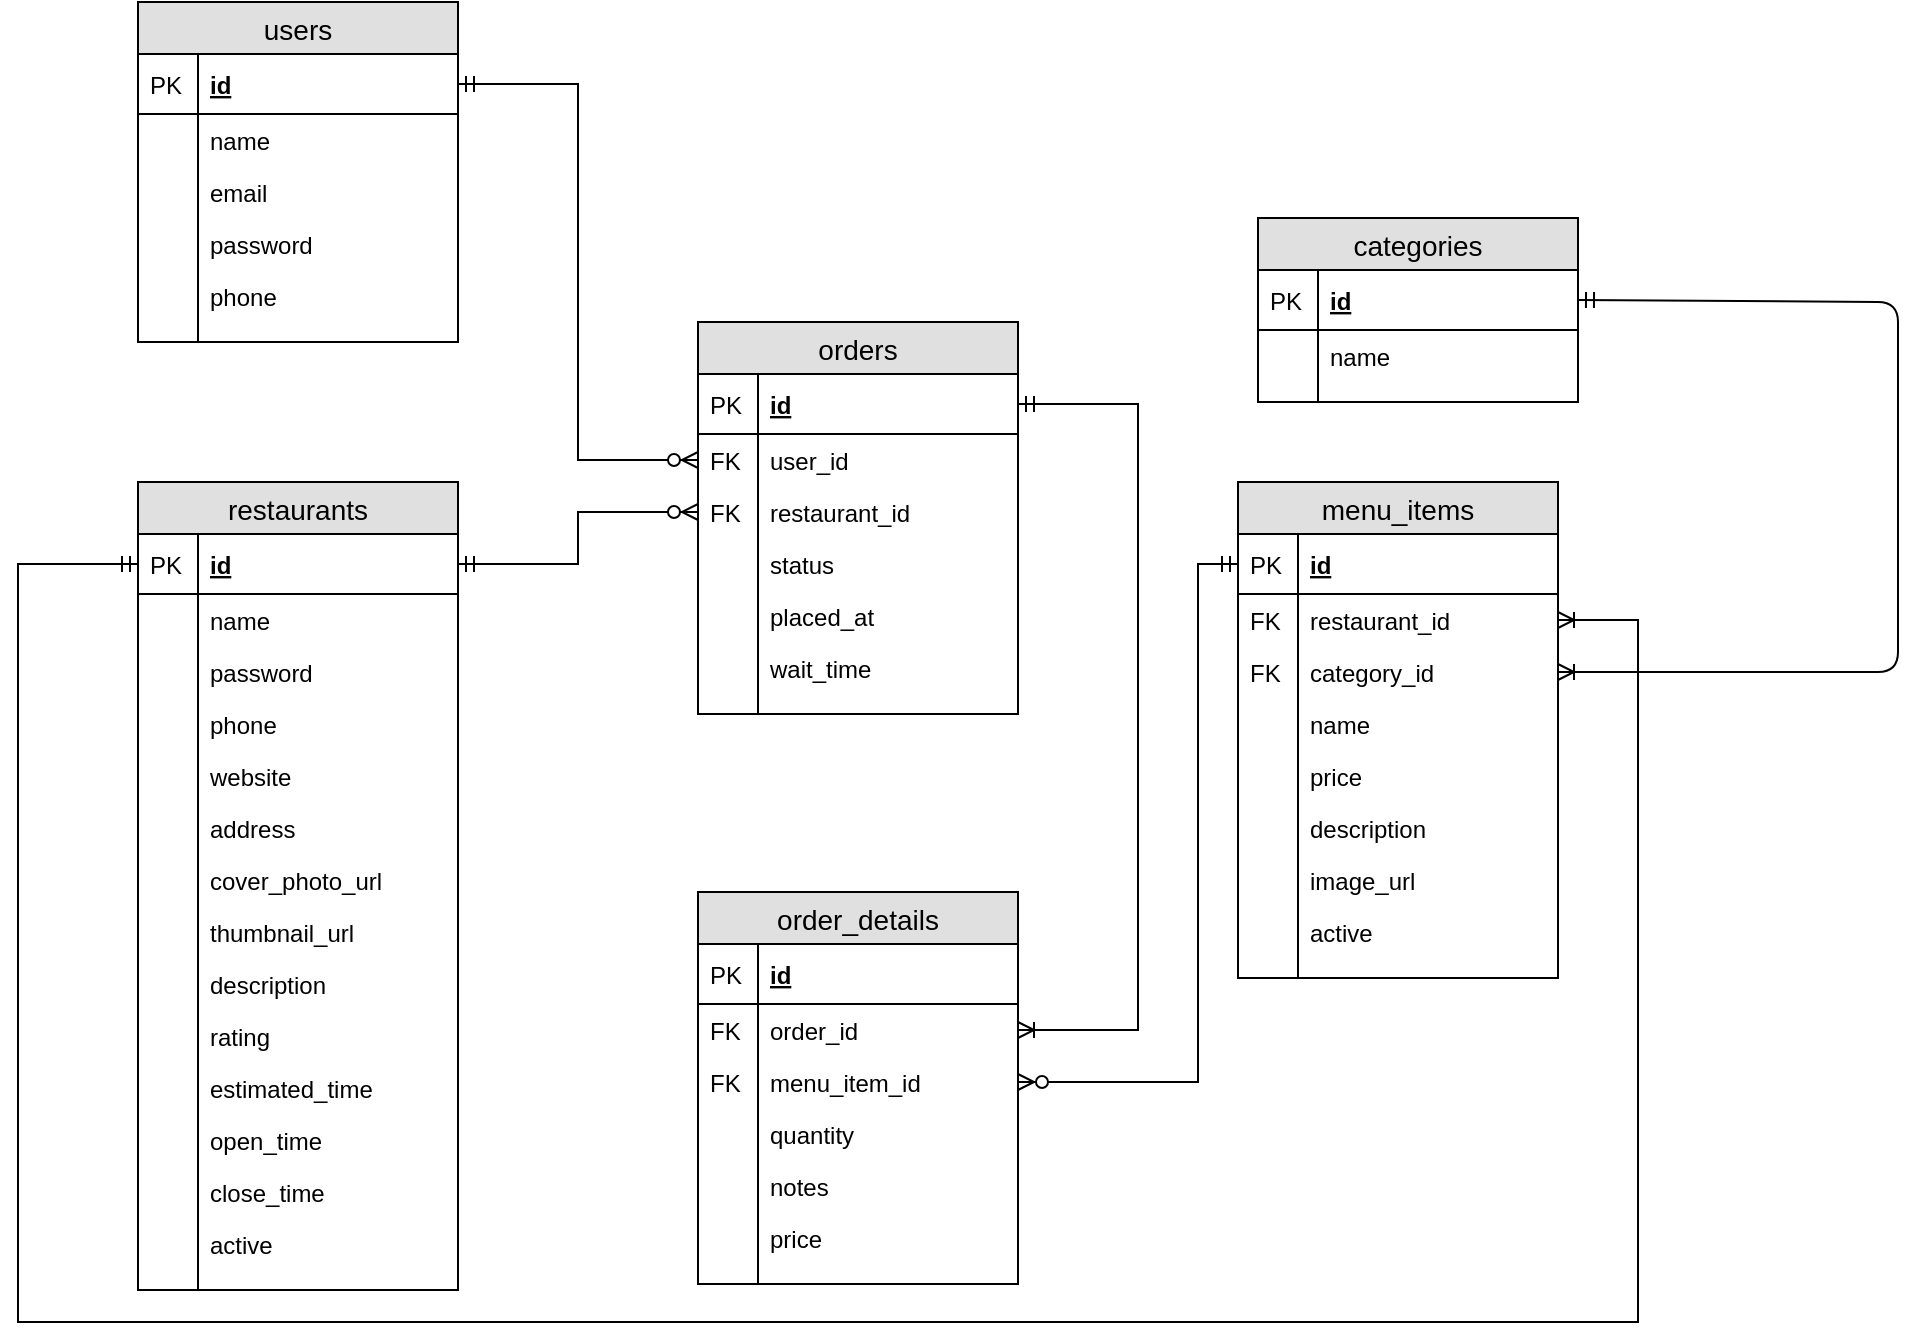 <mxfile pages="1" version="11.2.2" type="github"><diagram name="Page-1" id="2ca16b54-16f6-2749-3443-fa8db7711227"><mxGraphModel dx="1501" dy="734" grid="1" gridSize="10" guides="1" tooltips="1" connect="1" arrows="1" fold="1" page="1" pageScale="1" pageWidth="1100" pageHeight="850" background="#ffffff" math="0" shadow="0"><root><mxCell id="0"/><mxCell id="1" parent="0"/><mxCell id="8HrTH-CgmxdpG1idNWJw-26" value="users" style="swimlane;fontStyle=0;childLayout=stackLayout;horizontal=1;startSize=26;fillColor=#e0e0e0;horizontalStack=0;resizeParent=1;resizeParentMax=0;resizeLast=0;collapsible=1;marginBottom=0;swimlaneFillColor=#ffffff;align=center;fontSize=14;" parent="1" vertex="1"><mxGeometry x="120" y="120" width="160" height="170" as="geometry"/></mxCell><mxCell id="8HrTH-CgmxdpG1idNWJw-27" value="id" style="shape=partialRectangle;top=0;left=0;right=0;bottom=1;align=left;verticalAlign=middle;fillColor=none;spacingLeft=34;spacingRight=4;overflow=hidden;rotatable=0;points=[[0,0.5],[1,0.5]];portConstraint=eastwest;dropTarget=0;fontStyle=5;fontSize=12;" parent="8HrTH-CgmxdpG1idNWJw-26" vertex="1"><mxGeometry y="26" width="160" height="30" as="geometry"/></mxCell><mxCell id="8HrTH-CgmxdpG1idNWJw-28" value="PK" style="shape=partialRectangle;top=0;left=0;bottom=0;fillColor=none;align=left;verticalAlign=middle;spacingLeft=4;spacingRight=4;overflow=hidden;rotatable=0;points=[];portConstraint=eastwest;part=1;fontSize=12;" parent="8HrTH-CgmxdpG1idNWJw-27" vertex="1" connectable="0"><mxGeometry width="30" height="30" as="geometry"/></mxCell><mxCell id="8HrTH-CgmxdpG1idNWJw-29" value="name" style="shape=partialRectangle;top=0;left=0;right=0;bottom=0;align=left;verticalAlign=top;fillColor=none;spacingLeft=34;spacingRight=4;overflow=hidden;rotatable=0;points=[[0,0.5],[1,0.5]];portConstraint=eastwest;dropTarget=0;fontSize=12;" parent="8HrTH-CgmxdpG1idNWJw-26" vertex="1"><mxGeometry y="56" width="160" height="26" as="geometry"/></mxCell><mxCell id="8HrTH-CgmxdpG1idNWJw-30" value="" style="shape=partialRectangle;top=0;left=0;bottom=0;fillColor=none;align=left;verticalAlign=top;spacingLeft=4;spacingRight=4;overflow=hidden;rotatable=0;points=[];portConstraint=eastwest;part=1;fontSize=12;" parent="8HrTH-CgmxdpG1idNWJw-29" vertex="1" connectable="0"><mxGeometry width="30" height="26" as="geometry"/></mxCell><mxCell id="8HrTH-CgmxdpG1idNWJw-31" value="email" style="shape=partialRectangle;top=0;left=0;right=0;bottom=0;align=left;verticalAlign=top;fillColor=none;spacingLeft=34;spacingRight=4;overflow=hidden;rotatable=0;points=[[0,0.5],[1,0.5]];portConstraint=eastwest;dropTarget=0;fontSize=12;" parent="8HrTH-CgmxdpG1idNWJw-26" vertex="1"><mxGeometry y="82" width="160" height="26" as="geometry"/></mxCell><mxCell id="8HrTH-CgmxdpG1idNWJw-32" value="" style="shape=partialRectangle;top=0;left=0;bottom=0;fillColor=none;align=left;verticalAlign=top;spacingLeft=4;spacingRight=4;overflow=hidden;rotatable=0;points=[];portConstraint=eastwest;part=1;fontSize=12;" parent="8HrTH-CgmxdpG1idNWJw-31" vertex="1" connectable="0"><mxGeometry width="30" height="26" as="geometry"/></mxCell><mxCell id="8HrTH-CgmxdpG1idNWJw-33" value="password" style="shape=partialRectangle;top=0;left=0;right=0;bottom=0;align=left;verticalAlign=top;fillColor=none;spacingLeft=34;spacingRight=4;overflow=hidden;rotatable=0;points=[[0,0.5],[1,0.5]];portConstraint=eastwest;dropTarget=0;fontSize=12;" parent="8HrTH-CgmxdpG1idNWJw-26" vertex="1"><mxGeometry y="108" width="160" height="26" as="geometry"/></mxCell><mxCell id="8HrTH-CgmxdpG1idNWJw-34" value="" style="shape=partialRectangle;top=0;left=0;bottom=0;fillColor=none;align=left;verticalAlign=top;spacingLeft=4;spacingRight=4;overflow=hidden;rotatable=0;points=[];portConstraint=eastwest;part=1;fontSize=12;" parent="8HrTH-CgmxdpG1idNWJw-33" vertex="1" connectable="0"><mxGeometry width="30" height="26" as="geometry"/></mxCell><mxCell id="8HrTH-CgmxdpG1idNWJw-37" value="phone" style="shape=partialRectangle;top=0;left=0;right=0;bottom=0;align=left;verticalAlign=top;fillColor=none;spacingLeft=34;spacingRight=4;overflow=hidden;rotatable=0;points=[[0,0.5],[1,0.5]];portConstraint=eastwest;dropTarget=0;fontSize=12;" parent="8HrTH-CgmxdpG1idNWJw-26" vertex="1"><mxGeometry y="134" width="160" height="26" as="geometry"/></mxCell><mxCell id="8HrTH-CgmxdpG1idNWJw-38" value="" style="shape=partialRectangle;top=0;left=0;bottom=0;fillColor=none;align=left;verticalAlign=top;spacingLeft=4;spacingRight=4;overflow=hidden;rotatable=0;points=[];portConstraint=eastwest;part=1;fontSize=12;" parent="8HrTH-CgmxdpG1idNWJw-37" vertex="1" connectable="0"><mxGeometry width="30" height="26" as="geometry"/></mxCell><mxCell id="8HrTH-CgmxdpG1idNWJw-35" value="" style="shape=partialRectangle;top=0;left=0;right=0;bottom=0;align=left;verticalAlign=top;fillColor=none;spacingLeft=34;spacingRight=4;overflow=hidden;rotatable=0;points=[[0,0.5],[1,0.5]];portConstraint=eastwest;dropTarget=0;fontSize=12;" parent="8HrTH-CgmxdpG1idNWJw-26" vertex="1"><mxGeometry y="160" width="160" height="10" as="geometry"/></mxCell><mxCell id="8HrTH-CgmxdpG1idNWJw-36" value="" style="shape=partialRectangle;top=0;left=0;bottom=0;fillColor=none;align=left;verticalAlign=top;spacingLeft=4;spacingRight=4;overflow=hidden;rotatable=0;points=[];portConstraint=eastwest;part=1;fontSize=12;" parent="8HrTH-CgmxdpG1idNWJw-35" vertex="1" connectable="0"><mxGeometry width="30" height="10" as="geometry"/></mxCell><mxCell id="8HrTH-CgmxdpG1idNWJw-39" value="restaurants" style="swimlane;fontStyle=0;childLayout=stackLayout;horizontal=1;startSize=26;fillColor=#e0e0e0;horizontalStack=0;resizeParent=1;resizeParentMax=0;resizeLast=0;collapsible=1;marginBottom=0;swimlaneFillColor=#ffffff;align=center;fontSize=14;" parent="1" vertex="1"><mxGeometry x="120" y="360" width="160" height="404" as="geometry"/></mxCell><mxCell id="8HrTH-CgmxdpG1idNWJw-40" value="id" style="shape=partialRectangle;top=0;left=0;right=0;bottom=1;align=left;verticalAlign=middle;fillColor=none;spacingLeft=34;spacingRight=4;overflow=hidden;rotatable=0;points=[[0,0.5],[1,0.5]];portConstraint=eastwest;dropTarget=0;fontStyle=5;fontSize=12;" parent="8HrTH-CgmxdpG1idNWJw-39" vertex="1"><mxGeometry y="26" width="160" height="30" as="geometry"/></mxCell><mxCell id="8HrTH-CgmxdpG1idNWJw-41" value="PK" style="shape=partialRectangle;top=0;left=0;bottom=0;fillColor=none;align=left;verticalAlign=middle;spacingLeft=4;spacingRight=4;overflow=hidden;rotatable=0;points=[];portConstraint=eastwest;part=1;fontSize=12;" parent="8HrTH-CgmxdpG1idNWJw-40" vertex="1" connectable="0"><mxGeometry width="30" height="30" as="geometry"/></mxCell><mxCell id="8HrTH-CgmxdpG1idNWJw-42" value="name" style="shape=partialRectangle;top=0;left=0;right=0;bottom=0;align=left;verticalAlign=top;fillColor=none;spacingLeft=34;spacingRight=4;overflow=hidden;rotatable=0;points=[[0,0.5],[1,0.5]];portConstraint=eastwest;dropTarget=0;fontSize=12;" parent="8HrTH-CgmxdpG1idNWJw-39" vertex="1"><mxGeometry y="56" width="160" height="26" as="geometry"/></mxCell><mxCell id="8HrTH-CgmxdpG1idNWJw-43" value="" style="shape=partialRectangle;top=0;left=0;bottom=0;fillColor=none;align=left;verticalAlign=top;spacingLeft=4;spacingRight=4;overflow=hidden;rotatable=0;points=[];portConstraint=eastwest;part=1;fontSize=12;" parent="8HrTH-CgmxdpG1idNWJw-42" vertex="1" connectable="0"><mxGeometry width="30" height="26" as="geometry"/></mxCell><mxCell id="V6HGKBPc1Utgo940_Jgr-9" value="password" style="shape=partialRectangle;top=0;left=0;right=0;bottom=0;align=left;verticalAlign=top;fillColor=none;spacingLeft=34;spacingRight=4;overflow=hidden;rotatable=0;points=[[0,0.5],[1,0.5]];portConstraint=eastwest;dropTarget=0;fontSize=12;" parent="8HrTH-CgmxdpG1idNWJw-39" vertex="1"><mxGeometry y="82" width="160" height="26" as="geometry"/></mxCell><mxCell id="V6HGKBPc1Utgo940_Jgr-10" value="" style="shape=partialRectangle;top=0;left=0;bottom=0;fillColor=none;align=left;verticalAlign=top;spacingLeft=4;spacingRight=4;overflow=hidden;rotatable=0;points=[];portConstraint=eastwest;part=1;fontSize=12;" parent="V6HGKBPc1Utgo940_Jgr-9" vertex="1" connectable="0"><mxGeometry width="30" height="26" as="geometry"/></mxCell><mxCell id="8HrTH-CgmxdpG1idNWJw-58" value="phone" style="shape=partialRectangle;top=0;left=0;right=0;bottom=0;align=left;verticalAlign=top;fillColor=none;spacingLeft=34;spacingRight=4;overflow=hidden;rotatable=0;points=[[0,0.5],[1,0.5]];portConstraint=eastwest;dropTarget=0;fontSize=12;" parent="8HrTH-CgmxdpG1idNWJw-39" vertex="1"><mxGeometry y="108" width="160" height="26" as="geometry"/></mxCell><mxCell id="8HrTH-CgmxdpG1idNWJw-59" value="" style="shape=partialRectangle;top=0;left=0;bottom=0;fillColor=none;align=left;verticalAlign=top;spacingLeft=4;spacingRight=4;overflow=hidden;rotatable=0;points=[];portConstraint=eastwest;part=1;fontSize=12;" parent="8HrTH-CgmxdpG1idNWJw-58" vertex="1" connectable="0"><mxGeometry width="30" height="26" as="geometry"/></mxCell><mxCell id="8HrTH-CgmxdpG1idNWJw-60" value="website" style="shape=partialRectangle;top=0;left=0;right=0;bottom=0;align=left;verticalAlign=top;fillColor=none;spacingLeft=34;spacingRight=4;overflow=hidden;rotatable=0;points=[[0,0.5],[1,0.5]];portConstraint=eastwest;dropTarget=0;fontSize=12;" parent="8HrTH-CgmxdpG1idNWJw-39" vertex="1"><mxGeometry y="134" width="160" height="26" as="geometry"/></mxCell><mxCell id="8HrTH-CgmxdpG1idNWJw-61" value="" style="shape=partialRectangle;top=0;left=0;bottom=0;fillColor=none;align=left;verticalAlign=top;spacingLeft=4;spacingRight=4;overflow=hidden;rotatable=0;points=[];portConstraint=eastwest;part=1;fontSize=12;" parent="8HrTH-CgmxdpG1idNWJw-60" vertex="1" connectable="0"><mxGeometry width="30" height="26" as="geometry"/></mxCell><mxCell id="8HrTH-CgmxdpG1idNWJw-44" value="address" style="shape=partialRectangle;top=0;left=0;right=0;bottom=0;align=left;verticalAlign=top;fillColor=none;spacingLeft=34;spacingRight=4;overflow=hidden;rotatable=0;points=[[0,0.5],[1,0.5]];portConstraint=eastwest;dropTarget=0;fontSize=12;" parent="8HrTH-CgmxdpG1idNWJw-39" vertex="1"><mxGeometry y="160" width="160" height="26" as="geometry"/></mxCell><mxCell id="8HrTH-CgmxdpG1idNWJw-45" value="" style="shape=partialRectangle;top=0;left=0;bottom=0;fillColor=none;align=left;verticalAlign=top;spacingLeft=4;spacingRight=4;overflow=hidden;rotatable=0;points=[];portConstraint=eastwest;part=1;fontSize=12;" parent="8HrTH-CgmxdpG1idNWJw-44" vertex="1" connectable="0"><mxGeometry width="30" height="26" as="geometry"/></mxCell><mxCell id="8HrTH-CgmxdpG1idNWJw-73" value="cover_photo_url" style="shape=partialRectangle;top=0;left=0;right=0;bottom=0;align=left;verticalAlign=top;fillColor=none;spacingLeft=34;spacingRight=4;overflow=hidden;rotatable=0;points=[[0,0.5],[1,0.5]];portConstraint=eastwest;dropTarget=0;fontSize=12;" parent="8HrTH-CgmxdpG1idNWJw-39" vertex="1"><mxGeometry y="186" width="160" height="26" as="geometry"/></mxCell><mxCell id="8HrTH-CgmxdpG1idNWJw-74" value="" style="shape=partialRectangle;top=0;left=0;bottom=0;fillColor=none;align=left;verticalAlign=top;spacingLeft=4;spacingRight=4;overflow=hidden;rotatable=0;points=[];portConstraint=eastwest;part=1;fontSize=12;" parent="8HrTH-CgmxdpG1idNWJw-73" vertex="1" connectable="0"><mxGeometry width="30" height="26" as="geometry"/></mxCell><mxCell id="8HrTH-CgmxdpG1idNWJw-75" value="thumbnail_url" style="shape=partialRectangle;top=0;left=0;right=0;bottom=0;align=left;verticalAlign=top;fillColor=none;spacingLeft=34;spacingRight=4;overflow=hidden;rotatable=0;points=[[0,0.5],[1,0.5]];portConstraint=eastwest;dropTarget=0;fontSize=12;" parent="8HrTH-CgmxdpG1idNWJw-39" vertex="1"><mxGeometry y="212" width="160" height="26" as="geometry"/></mxCell><mxCell id="8HrTH-CgmxdpG1idNWJw-76" value="" style="shape=partialRectangle;top=0;left=0;bottom=0;fillColor=none;align=left;verticalAlign=top;spacingLeft=4;spacingRight=4;overflow=hidden;rotatable=0;points=[];portConstraint=eastwest;part=1;fontSize=12;" parent="8HrTH-CgmxdpG1idNWJw-75" vertex="1" connectable="0"><mxGeometry width="30" height="26" as="geometry"/></mxCell><mxCell id="8HrTH-CgmxdpG1idNWJw-50" value="description" style="shape=partialRectangle;top=0;left=0;right=0;bottom=0;align=left;verticalAlign=top;fillColor=none;spacingLeft=34;spacingRight=4;overflow=hidden;rotatable=0;points=[[0,0.5],[1,0.5]];portConstraint=eastwest;dropTarget=0;fontSize=12;" parent="8HrTH-CgmxdpG1idNWJw-39" vertex="1"><mxGeometry y="238" width="160" height="26" as="geometry"/></mxCell><mxCell id="8HrTH-CgmxdpG1idNWJw-51" value="" style="shape=partialRectangle;top=0;left=0;bottom=0;fillColor=none;align=left;verticalAlign=top;spacingLeft=4;spacingRight=4;overflow=hidden;rotatable=0;points=[];portConstraint=eastwest;part=1;fontSize=12;" parent="8HrTH-CgmxdpG1idNWJw-50" vertex="1" connectable="0"><mxGeometry width="30" height="26" as="geometry"/></mxCell><mxCell id="8HrTH-CgmxdpG1idNWJw-52" value="rating" style="shape=partialRectangle;top=0;left=0;right=0;bottom=0;align=left;verticalAlign=top;fillColor=none;spacingLeft=34;spacingRight=4;overflow=hidden;rotatable=0;points=[[0,0.5],[1,0.5]];portConstraint=eastwest;dropTarget=0;fontSize=12;" parent="8HrTH-CgmxdpG1idNWJw-39" vertex="1"><mxGeometry y="264" width="160" height="26" as="geometry"/></mxCell><mxCell id="8HrTH-CgmxdpG1idNWJw-53" value="" style="shape=partialRectangle;top=0;left=0;bottom=0;fillColor=none;align=left;verticalAlign=top;spacingLeft=4;spacingRight=4;overflow=hidden;rotatable=0;points=[];portConstraint=eastwest;part=1;fontSize=12;" parent="8HrTH-CgmxdpG1idNWJw-52" vertex="1" connectable="0"><mxGeometry width="30" height="26" as="geometry"/></mxCell><mxCell id="8HrTH-CgmxdpG1idNWJw-46" value="estimated_time" style="shape=partialRectangle;top=0;left=0;right=0;bottom=0;align=left;verticalAlign=top;fillColor=none;spacingLeft=34;spacingRight=4;overflow=hidden;rotatable=0;points=[[0,0.5],[1,0.5]];portConstraint=eastwest;dropTarget=0;fontSize=12;" parent="8HrTH-CgmxdpG1idNWJw-39" vertex="1"><mxGeometry y="290" width="160" height="26" as="geometry"/></mxCell><mxCell id="8HrTH-CgmxdpG1idNWJw-47" value="" style="shape=partialRectangle;top=0;left=0;bottom=0;fillColor=none;align=left;verticalAlign=top;spacingLeft=4;spacingRight=4;overflow=hidden;rotatable=0;points=[];portConstraint=eastwest;part=1;fontSize=12;" parent="8HrTH-CgmxdpG1idNWJw-46" vertex="1" connectable="0"><mxGeometry width="30" height="26" as="geometry"/></mxCell><mxCell id="8HrTH-CgmxdpG1idNWJw-54" value="open_time" style="shape=partialRectangle;top=0;left=0;right=0;bottom=0;align=left;verticalAlign=top;fillColor=none;spacingLeft=34;spacingRight=4;overflow=hidden;rotatable=0;points=[[0,0.5],[1,0.5]];portConstraint=eastwest;dropTarget=0;fontSize=12;" parent="8HrTH-CgmxdpG1idNWJw-39" vertex="1"><mxGeometry y="316" width="160" height="26" as="geometry"/></mxCell><mxCell id="8HrTH-CgmxdpG1idNWJw-55" value="" style="shape=partialRectangle;top=0;left=0;bottom=0;fillColor=none;align=left;verticalAlign=top;spacingLeft=4;spacingRight=4;overflow=hidden;rotatable=0;points=[];portConstraint=eastwest;part=1;fontSize=12;" parent="8HrTH-CgmxdpG1idNWJw-54" vertex="1" connectable="0"><mxGeometry width="30" height="26" as="geometry"/></mxCell><mxCell id="8HrTH-CgmxdpG1idNWJw-56" value="close_time" style="shape=partialRectangle;top=0;left=0;right=0;bottom=0;align=left;verticalAlign=top;fillColor=none;spacingLeft=34;spacingRight=4;overflow=hidden;rotatable=0;points=[[0,0.5],[1,0.5]];portConstraint=eastwest;dropTarget=0;fontSize=12;" parent="8HrTH-CgmxdpG1idNWJw-39" vertex="1"><mxGeometry y="342" width="160" height="26" as="geometry"/></mxCell><mxCell id="8HrTH-CgmxdpG1idNWJw-57" value="" style="shape=partialRectangle;top=0;left=0;bottom=0;fillColor=none;align=left;verticalAlign=top;spacingLeft=4;spacingRight=4;overflow=hidden;rotatable=0;points=[];portConstraint=eastwest;part=1;fontSize=12;" parent="8HrTH-CgmxdpG1idNWJw-56" vertex="1" connectable="0"><mxGeometry width="30" height="26" as="geometry"/></mxCell><mxCell id="V6HGKBPc1Utgo940_Jgr-7" value="active" style="shape=partialRectangle;top=0;left=0;right=0;bottom=0;align=left;verticalAlign=top;fillColor=none;spacingLeft=34;spacingRight=4;overflow=hidden;rotatable=0;points=[[0,0.5],[1,0.5]];portConstraint=eastwest;dropTarget=0;fontSize=12;" parent="8HrTH-CgmxdpG1idNWJw-39" vertex="1"><mxGeometry y="368" width="160" height="26" as="geometry"/></mxCell><mxCell id="V6HGKBPc1Utgo940_Jgr-8" value="" style="shape=partialRectangle;top=0;left=0;bottom=0;fillColor=none;align=left;verticalAlign=top;spacingLeft=4;spacingRight=4;overflow=hidden;rotatable=0;points=[];portConstraint=eastwest;part=1;fontSize=12;" parent="V6HGKBPc1Utgo940_Jgr-7" vertex="1" connectable="0"><mxGeometry width="30" height="26" as="geometry"/></mxCell><mxCell id="8HrTH-CgmxdpG1idNWJw-48" value="" style="shape=partialRectangle;top=0;left=0;right=0;bottom=0;align=left;verticalAlign=top;fillColor=none;spacingLeft=34;spacingRight=4;overflow=hidden;rotatable=0;points=[[0,0.5],[1,0.5]];portConstraint=eastwest;dropTarget=0;fontSize=12;" parent="8HrTH-CgmxdpG1idNWJw-39" vertex="1"><mxGeometry y="394" width="160" height="10" as="geometry"/></mxCell><mxCell id="8HrTH-CgmxdpG1idNWJw-49" value="" style="shape=partialRectangle;top=0;left=0;bottom=0;fillColor=none;align=left;verticalAlign=top;spacingLeft=4;spacingRight=4;overflow=hidden;rotatable=0;points=[];portConstraint=eastwest;part=1;fontSize=12;" parent="8HrTH-CgmxdpG1idNWJw-48" vertex="1" connectable="0"><mxGeometry width="30" height="10" as="geometry"/></mxCell><mxCell id="8HrTH-CgmxdpG1idNWJw-62" value="menu_items" style="swimlane;fontStyle=0;childLayout=stackLayout;horizontal=1;startSize=26;fillColor=#e0e0e0;horizontalStack=0;resizeParent=1;resizeParentMax=0;resizeLast=0;collapsible=1;marginBottom=0;swimlaneFillColor=#ffffff;align=center;fontSize=14;" parent="1" vertex="1"><mxGeometry x="670" y="360" width="160" height="248" as="geometry"/></mxCell><mxCell id="8HrTH-CgmxdpG1idNWJw-63" value="id" style="shape=partialRectangle;top=0;left=0;right=0;bottom=1;align=left;verticalAlign=middle;fillColor=none;spacingLeft=34;spacingRight=4;overflow=hidden;rotatable=0;points=[[0,0.5],[1,0.5]];portConstraint=eastwest;dropTarget=0;fontStyle=5;fontSize=12;" parent="8HrTH-CgmxdpG1idNWJw-62" vertex="1"><mxGeometry y="26" width="160" height="30" as="geometry"/></mxCell><mxCell id="8HrTH-CgmxdpG1idNWJw-64" value="PK" style="shape=partialRectangle;top=0;left=0;bottom=0;fillColor=none;align=left;verticalAlign=middle;spacingLeft=4;spacingRight=4;overflow=hidden;rotatable=0;points=[];portConstraint=eastwest;part=1;fontSize=12;" parent="8HrTH-CgmxdpG1idNWJw-63" vertex="1" connectable="0"><mxGeometry width="30" height="30" as="geometry"/></mxCell><mxCell id="8HrTH-CgmxdpG1idNWJw-65" value="restaurant_id" style="shape=partialRectangle;top=0;left=0;right=0;bottom=0;align=left;verticalAlign=top;fillColor=none;spacingLeft=34;spacingRight=4;overflow=hidden;rotatable=0;points=[[0,0.5],[1,0.5]];portConstraint=eastwest;dropTarget=0;fontSize=12;" parent="8HrTH-CgmxdpG1idNWJw-62" vertex="1"><mxGeometry y="56" width="160" height="26" as="geometry"/></mxCell><mxCell id="8HrTH-CgmxdpG1idNWJw-66" value="FK" style="shape=partialRectangle;top=0;left=0;bottom=0;fillColor=none;align=left;verticalAlign=top;spacingLeft=4;spacingRight=4;overflow=hidden;rotatable=0;points=[];portConstraint=eastwest;part=1;fontSize=12;" parent="8HrTH-CgmxdpG1idNWJw-65" vertex="1" connectable="0"><mxGeometry width="30" height="26" as="geometry"/></mxCell><mxCell id="8HrTH-CgmxdpG1idNWJw-67" value="category_id" style="shape=partialRectangle;top=0;left=0;right=0;bottom=0;align=left;verticalAlign=top;fillColor=none;spacingLeft=34;spacingRight=4;overflow=hidden;rotatable=0;points=[[0,0.5],[1,0.5]];portConstraint=eastwest;dropTarget=0;fontSize=12;" parent="8HrTH-CgmxdpG1idNWJw-62" vertex="1"><mxGeometry y="82" width="160" height="26" as="geometry"/></mxCell><mxCell id="8HrTH-CgmxdpG1idNWJw-68" value="FK" style="shape=partialRectangle;top=0;left=0;bottom=0;fillColor=none;align=left;verticalAlign=top;spacingLeft=4;spacingRight=4;overflow=hidden;rotatable=0;points=[];portConstraint=eastwest;part=1;fontSize=12;" parent="8HrTH-CgmxdpG1idNWJw-67" vertex="1" connectable="0"><mxGeometry width="30" height="26" as="geometry"/></mxCell><mxCell id="8HrTH-CgmxdpG1idNWJw-69" value="name" style="shape=partialRectangle;top=0;left=0;right=0;bottom=0;align=left;verticalAlign=top;fillColor=none;spacingLeft=34;spacingRight=4;overflow=hidden;rotatable=0;points=[[0,0.5],[1,0.5]];portConstraint=eastwest;dropTarget=0;fontSize=12;" parent="8HrTH-CgmxdpG1idNWJw-62" vertex="1"><mxGeometry y="108" width="160" height="26" as="geometry"/></mxCell><mxCell id="8HrTH-CgmxdpG1idNWJw-70" value="" style="shape=partialRectangle;top=0;left=0;bottom=0;fillColor=none;align=left;verticalAlign=top;spacingLeft=4;spacingRight=4;overflow=hidden;rotatable=0;points=[];portConstraint=eastwest;part=1;fontSize=12;" parent="8HrTH-CgmxdpG1idNWJw-69" vertex="1" connectable="0"><mxGeometry width="30" height="26" as="geometry"/></mxCell><mxCell id="8HrTH-CgmxdpG1idNWJw-77" value="price" style="shape=partialRectangle;top=0;left=0;right=0;bottom=0;align=left;verticalAlign=top;fillColor=none;spacingLeft=34;spacingRight=4;overflow=hidden;rotatable=0;points=[[0,0.5],[1,0.5]];portConstraint=eastwest;dropTarget=0;fontSize=12;" parent="8HrTH-CgmxdpG1idNWJw-62" vertex="1"><mxGeometry y="134" width="160" height="26" as="geometry"/></mxCell><mxCell id="8HrTH-CgmxdpG1idNWJw-78" value="" style="shape=partialRectangle;top=0;left=0;bottom=0;fillColor=none;align=left;verticalAlign=top;spacingLeft=4;spacingRight=4;overflow=hidden;rotatable=0;points=[];portConstraint=eastwest;part=1;fontSize=12;" parent="8HrTH-CgmxdpG1idNWJw-77" vertex="1" connectable="0"><mxGeometry width="30" height="26" as="geometry"/></mxCell><mxCell id="8HrTH-CgmxdpG1idNWJw-79" value="description" style="shape=partialRectangle;top=0;left=0;right=0;bottom=0;align=left;verticalAlign=top;fillColor=none;spacingLeft=34;spacingRight=4;overflow=hidden;rotatable=0;points=[[0,0.5],[1,0.5]];portConstraint=eastwest;dropTarget=0;fontSize=12;" parent="8HrTH-CgmxdpG1idNWJw-62" vertex="1"><mxGeometry y="160" width="160" height="26" as="geometry"/></mxCell><mxCell id="8HrTH-CgmxdpG1idNWJw-80" value="" style="shape=partialRectangle;top=0;left=0;bottom=0;fillColor=none;align=left;verticalAlign=top;spacingLeft=4;spacingRight=4;overflow=hidden;rotatable=0;points=[];portConstraint=eastwest;part=1;fontSize=12;" parent="8HrTH-CgmxdpG1idNWJw-79" vertex="1" connectable="0"><mxGeometry width="30" height="26" as="geometry"/></mxCell><mxCell id="8HrTH-CgmxdpG1idNWJw-81" value="image_url" style="shape=partialRectangle;top=0;left=0;right=0;bottom=0;align=left;verticalAlign=top;fillColor=none;spacingLeft=34;spacingRight=4;overflow=hidden;rotatable=0;points=[[0,0.5],[1,0.5]];portConstraint=eastwest;dropTarget=0;fontSize=12;" parent="8HrTH-CgmxdpG1idNWJw-62" vertex="1"><mxGeometry y="186" width="160" height="26" as="geometry"/></mxCell><mxCell id="8HrTH-CgmxdpG1idNWJw-82" value="" style="shape=partialRectangle;top=0;left=0;bottom=0;fillColor=none;align=left;verticalAlign=top;spacingLeft=4;spacingRight=4;overflow=hidden;rotatable=0;points=[];portConstraint=eastwest;part=1;fontSize=12;" parent="8HrTH-CgmxdpG1idNWJw-81" vertex="1" connectable="0"><mxGeometry width="30" height="26" as="geometry"/></mxCell><mxCell id="V6HGKBPc1Utgo940_Jgr-1" value="active" style="shape=partialRectangle;top=0;left=0;right=0;bottom=0;align=left;verticalAlign=top;fillColor=none;spacingLeft=34;spacingRight=4;overflow=hidden;rotatable=0;points=[[0,0.5],[1,0.5]];portConstraint=eastwest;dropTarget=0;fontSize=12;" parent="8HrTH-CgmxdpG1idNWJw-62" vertex="1"><mxGeometry y="212" width="160" height="26" as="geometry"/></mxCell><mxCell id="V6HGKBPc1Utgo940_Jgr-2" value="" style="shape=partialRectangle;top=0;left=0;bottom=0;fillColor=none;align=left;verticalAlign=top;spacingLeft=4;spacingRight=4;overflow=hidden;rotatable=0;points=[];portConstraint=eastwest;part=1;fontSize=12;" parent="V6HGKBPc1Utgo940_Jgr-1" vertex="1" connectable="0"><mxGeometry width="30" height="26" as="geometry"/></mxCell><mxCell id="8HrTH-CgmxdpG1idNWJw-71" value="" style="shape=partialRectangle;top=0;left=0;right=0;bottom=0;align=left;verticalAlign=top;fillColor=none;spacingLeft=34;spacingRight=4;overflow=hidden;rotatable=0;points=[[0,0.5],[1,0.5]];portConstraint=eastwest;dropTarget=0;fontSize=12;" parent="8HrTH-CgmxdpG1idNWJw-62" vertex="1"><mxGeometry y="238" width="160" height="10" as="geometry"/></mxCell><mxCell id="8HrTH-CgmxdpG1idNWJw-72" value="" style="shape=partialRectangle;top=0;left=0;bottom=0;fillColor=none;align=left;verticalAlign=top;spacingLeft=4;spacingRight=4;overflow=hidden;rotatable=0;points=[];portConstraint=eastwest;part=1;fontSize=12;" parent="8HrTH-CgmxdpG1idNWJw-71" vertex="1" connectable="0"><mxGeometry width="30" height="10" as="geometry"/></mxCell><mxCell id="8HrTH-CgmxdpG1idNWJw-83" value="orders" style="swimlane;fontStyle=0;childLayout=stackLayout;horizontal=1;startSize=26;fillColor=#e0e0e0;horizontalStack=0;resizeParent=1;resizeParentMax=0;resizeLast=0;collapsible=1;marginBottom=0;swimlaneFillColor=#ffffff;align=center;fontSize=14;" parent="1" vertex="1"><mxGeometry x="400" y="280" width="160" height="196" as="geometry"/></mxCell><mxCell id="8HrTH-CgmxdpG1idNWJw-84" value="id" style="shape=partialRectangle;top=0;left=0;right=0;bottom=1;align=left;verticalAlign=middle;fillColor=none;spacingLeft=34;spacingRight=4;overflow=hidden;rotatable=0;points=[[0,0.5],[1,0.5]];portConstraint=eastwest;dropTarget=0;fontStyle=5;fontSize=12;" parent="8HrTH-CgmxdpG1idNWJw-83" vertex="1"><mxGeometry y="26" width="160" height="30" as="geometry"/></mxCell><mxCell id="8HrTH-CgmxdpG1idNWJw-85" value="PK" style="shape=partialRectangle;top=0;left=0;bottom=0;fillColor=none;align=left;verticalAlign=middle;spacingLeft=4;spacingRight=4;overflow=hidden;rotatable=0;points=[];portConstraint=eastwest;part=1;fontSize=12;" parent="8HrTH-CgmxdpG1idNWJw-84" vertex="1" connectable="0"><mxGeometry width="30" height="30" as="geometry"/></mxCell><mxCell id="8HrTH-CgmxdpG1idNWJw-88" value="user_id" style="shape=partialRectangle;top=0;left=0;right=0;bottom=0;align=left;verticalAlign=top;fillColor=none;spacingLeft=34;spacingRight=4;overflow=hidden;rotatable=0;points=[[0,0.5],[1,0.5]];portConstraint=eastwest;dropTarget=0;fontSize=12;" parent="8HrTH-CgmxdpG1idNWJw-83" vertex="1"><mxGeometry y="56" width="160" height="26" as="geometry"/></mxCell><mxCell id="8HrTH-CgmxdpG1idNWJw-89" value="FK" style="shape=partialRectangle;top=0;left=0;bottom=0;fillColor=none;align=left;verticalAlign=top;spacingLeft=4;spacingRight=4;overflow=hidden;rotatable=0;points=[];portConstraint=eastwest;part=1;fontSize=12;" parent="8HrTH-CgmxdpG1idNWJw-88" vertex="1" connectable="0"><mxGeometry width="30" height="26" as="geometry"/></mxCell><mxCell id="8HrTH-CgmxdpG1idNWJw-86" value="restaurant_id" style="shape=partialRectangle;top=0;left=0;right=0;bottom=0;align=left;verticalAlign=top;fillColor=none;spacingLeft=34;spacingRight=4;overflow=hidden;rotatable=0;points=[[0,0.5],[1,0.5]];portConstraint=eastwest;dropTarget=0;fontSize=12;" parent="8HrTH-CgmxdpG1idNWJw-83" vertex="1"><mxGeometry y="82" width="160" height="26" as="geometry"/></mxCell><mxCell id="8HrTH-CgmxdpG1idNWJw-87" value="FK" style="shape=partialRectangle;top=0;left=0;bottom=0;fillColor=none;align=left;verticalAlign=top;spacingLeft=4;spacingRight=4;overflow=hidden;rotatable=0;points=[];portConstraint=eastwest;part=1;fontSize=12;" parent="8HrTH-CgmxdpG1idNWJw-86" vertex="1" connectable="0"><mxGeometry width="30" height="26" as="geometry"/></mxCell><mxCell id="8HrTH-CgmxdpG1idNWJw-90" value="status" style="shape=partialRectangle;top=0;left=0;right=0;bottom=0;align=left;verticalAlign=top;fillColor=none;spacingLeft=34;spacingRight=4;overflow=hidden;rotatable=0;points=[[0,0.5],[1,0.5]];portConstraint=eastwest;dropTarget=0;fontSize=12;" parent="8HrTH-CgmxdpG1idNWJw-83" vertex="1"><mxGeometry y="108" width="160" height="26" as="geometry"/></mxCell><mxCell id="8HrTH-CgmxdpG1idNWJw-91" value="" style="shape=partialRectangle;top=0;left=0;bottom=0;fillColor=none;align=left;verticalAlign=top;spacingLeft=4;spacingRight=4;overflow=hidden;rotatable=0;points=[];portConstraint=eastwest;part=1;fontSize=12;" parent="8HrTH-CgmxdpG1idNWJw-90" vertex="1" connectable="0"><mxGeometry width="30" height="26" as="geometry"/></mxCell><mxCell id="V6HGKBPc1Utgo940_Jgr-3" value="placed_at" style="shape=partialRectangle;top=0;left=0;right=0;bottom=0;align=left;verticalAlign=top;fillColor=none;spacingLeft=34;spacingRight=4;overflow=hidden;rotatable=0;points=[[0,0.5],[1,0.5]];portConstraint=eastwest;dropTarget=0;fontSize=12;" parent="8HrTH-CgmxdpG1idNWJw-83" vertex="1"><mxGeometry y="134" width="160" height="26" as="geometry"/></mxCell><mxCell id="V6HGKBPc1Utgo940_Jgr-4" value="" style="shape=partialRectangle;top=0;left=0;bottom=0;fillColor=none;align=left;verticalAlign=top;spacingLeft=4;spacingRight=4;overflow=hidden;rotatable=0;points=[];portConstraint=eastwest;part=1;fontSize=12;" parent="V6HGKBPc1Utgo940_Jgr-3" vertex="1" connectable="0"><mxGeometry width="30" height="26" as="geometry"/></mxCell><mxCell id="V6HGKBPc1Utgo940_Jgr-5" value="wait_time" style="shape=partialRectangle;top=0;left=0;right=0;bottom=0;align=left;verticalAlign=top;fillColor=none;spacingLeft=34;spacingRight=4;overflow=hidden;rotatable=0;points=[[0,0.5],[1,0.5]];portConstraint=eastwest;dropTarget=0;fontSize=12;" parent="8HrTH-CgmxdpG1idNWJw-83" vertex="1"><mxGeometry y="160" width="160" height="26" as="geometry"/></mxCell><mxCell id="V6HGKBPc1Utgo940_Jgr-6" value="" style="shape=partialRectangle;top=0;left=0;bottom=0;fillColor=none;align=left;verticalAlign=top;spacingLeft=4;spacingRight=4;overflow=hidden;rotatable=0;points=[];portConstraint=eastwest;part=1;fontSize=12;" parent="V6HGKBPc1Utgo940_Jgr-5" vertex="1" connectable="0"><mxGeometry width="30" height="26" as="geometry"/></mxCell><mxCell id="8HrTH-CgmxdpG1idNWJw-92" value="" style="shape=partialRectangle;top=0;left=0;right=0;bottom=0;align=left;verticalAlign=top;fillColor=none;spacingLeft=34;spacingRight=4;overflow=hidden;rotatable=0;points=[[0,0.5],[1,0.5]];portConstraint=eastwest;dropTarget=0;fontSize=12;" parent="8HrTH-CgmxdpG1idNWJw-83" vertex="1"><mxGeometry y="186" width="160" height="10" as="geometry"/></mxCell><mxCell id="8HrTH-CgmxdpG1idNWJw-93" value="" style="shape=partialRectangle;top=0;left=0;bottom=0;fillColor=none;align=left;verticalAlign=top;spacingLeft=4;spacingRight=4;overflow=hidden;rotatable=0;points=[];portConstraint=eastwest;part=1;fontSize=12;" parent="8HrTH-CgmxdpG1idNWJw-92" vertex="1" connectable="0"><mxGeometry width="30" height="10" as="geometry"/></mxCell><mxCell id="8HrTH-CgmxdpG1idNWJw-94" value="order_details" style="swimlane;fontStyle=0;childLayout=stackLayout;horizontal=1;startSize=26;fillColor=#e0e0e0;horizontalStack=0;resizeParent=1;resizeParentMax=0;resizeLast=0;collapsible=1;marginBottom=0;swimlaneFillColor=#ffffff;align=center;fontSize=14;" parent="1" vertex="1"><mxGeometry x="400" y="565" width="160" height="196" as="geometry"/></mxCell><mxCell id="8HrTH-CgmxdpG1idNWJw-95" value="id" style="shape=partialRectangle;top=0;left=0;right=0;bottom=1;align=left;verticalAlign=middle;fillColor=none;spacingLeft=34;spacingRight=4;overflow=hidden;rotatable=0;points=[[0,0.5],[1,0.5]];portConstraint=eastwest;dropTarget=0;fontStyle=5;fontSize=12;" parent="8HrTH-CgmxdpG1idNWJw-94" vertex="1"><mxGeometry y="26" width="160" height="30" as="geometry"/></mxCell><mxCell id="8HrTH-CgmxdpG1idNWJw-96" value="PK" style="shape=partialRectangle;top=0;left=0;bottom=0;fillColor=none;align=left;verticalAlign=middle;spacingLeft=4;spacingRight=4;overflow=hidden;rotatable=0;points=[];portConstraint=eastwest;part=1;fontSize=12;" parent="8HrTH-CgmxdpG1idNWJw-95" vertex="1" connectable="0"><mxGeometry width="30" height="30" as="geometry"/></mxCell><mxCell id="8HrTH-CgmxdpG1idNWJw-97" value="order_id" style="shape=partialRectangle;top=0;left=0;right=0;bottom=0;align=left;verticalAlign=top;fillColor=none;spacingLeft=34;spacingRight=4;overflow=hidden;rotatable=0;points=[[0,0.5],[1,0.5]];portConstraint=eastwest;dropTarget=0;fontSize=12;" parent="8HrTH-CgmxdpG1idNWJw-94" vertex="1"><mxGeometry y="56" width="160" height="26" as="geometry"/></mxCell><mxCell id="8HrTH-CgmxdpG1idNWJw-98" value="FK" style="shape=partialRectangle;top=0;left=0;bottom=0;fillColor=none;align=left;verticalAlign=top;spacingLeft=4;spacingRight=4;overflow=hidden;rotatable=0;points=[];portConstraint=eastwest;part=1;fontSize=12;" parent="8HrTH-CgmxdpG1idNWJw-97" vertex="1" connectable="0"><mxGeometry width="30" height="26" as="geometry"/></mxCell><mxCell id="8HrTH-CgmxdpG1idNWJw-99" value="menu_item_id" style="shape=partialRectangle;top=0;left=0;right=0;bottom=0;align=left;verticalAlign=top;fillColor=none;spacingLeft=34;spacingRight=4;overflow=hidden;rotatable=0;points=[[0,0.5],[1,0.5]];portConstraint=eastwest;dropTarget=0;fontSize=12;" parent="8HrTH-CgmxdpG1idNWJw-94" vertex="1"><mxGeometry y="82" width="160" height="26" as="geometry"/></mxCell><mxCell id="8HrTH-CgmxdpG1idNWJw-100" value="FK" style="shape=partialRectangle;top=0;left=0;bottom=0;fillColor=none;align=left;verticalAlign=top;spacingLeft=4;spacingRight=4;overflow=hidden;rotatable=0;points=[];portConstraint=eastwest;part=1;fontSize=12;" parent="8HrTH-CgmxdpG1idNWJw-99" vertex="1" connectable="0"><mxGeometry width="30" height="26" as="geometry"/></mxCell><mxCell id="8HrTH-CgmxdpG1idNWJw-101" value="quantity" style="shape=partialRectangle;top=0;left=0;right=0;bottom=0;align=left;verticalAlign=top;fillColor=none;spacingLeft=34;spacingRight=4;overflow=hidden;rotatable=0;points=[[0,0.5],[1,0.5]];portConstraint=eastwest;dropTarget=0;fontSize=12;" parent="8HrTH-CgmxdpG1idNWJw-94" vertex="1"><mxGeometry y="108" width="160" height="26" as="geometry"/></mxCell><mxCell id="8HrTH-CgmxdpG1idNWJw-102" value="" style="shape=partialRectangle;top=0;left=0;bottom=0;fillColor=none;align=left;verticalAlign=top;spacingLeft=4;spacingRight=4;overflow=hidden;rotatable=0;points=[];portConstraint=eastwest;part=1;fontSize=12;" parent="8HrTH-CgmxdpG1idNWJw-101" vertex="1" connectable="0"><mxGeometry width="30" height="26" as="geometry"/></mxCell><mxCell id="8HrTH-CgmxdpG1idNWJw-105" value="notes" style="shape=partialRectangle;top=0;left=0;right=0;bottom=0;align=left;verticalAlign=top;fillColor=none;spacingLeft=34;spacingRight=4;overflow=hidden;rotatable=0;points=[[0,0.5],[1,0.5]];portConstraint=eastwest;dropTarget=0;fontSize=12;" parent="8HrTH-CgmxdpG1idNWJw-94" vertex="1"><mxGeometry y="134" width="160" height="26" as="geometry"/></mxCell><mxCell id="8HrTH-CgmxdpG1idNWJw-106" value="" style="shape=partialRectangle;top=0;left=0;bottom=0;fillColor=none;align=left;verticalAlign=top;spacingLeft=4;spacingRight=4;overflow=hidden;rotatable=0;points=[];portConstraint=eastwest;part=1;fontSize=12;" parent="8HrTH-CgmxdpG1idNWJw-105" vertex="1" connectable="0"><mxGeometry width="30" height="26" as="geometry"/></mxCell><mxCell id="8HrTH-CgmxdpG1idNWJw-111" value="price" style="shape=partialRectangle;top=0;left=0;right=0;bottom=0;align=left;verticalAlign=top;fillColor=none;spacingLeft=34;spacingRight=4;overflow=hidden;rotatable=0;points=[[0,0.5],[1,0.5]];portConstraint=eastwest;dropTarget=0;fontSize=12;" parent="8HrTH-CgmxdpG1idNWJw-94" vertex="1"><mxGeometry y="160" width="160" height="26" as="geometry"/></mxCell><mxCell id="8HrTH-CgmxdpG1idNWJw-112" value="" style="shape=partialRectangle;top=0;left=0;bottom=0;fillColor=none;align=left;verticalAlign=top;spacingLeft=4;spacingRight=4;overflow=hidden;rotatable=0;points=[];portConstraint=eastwest;part=1;fontSize=12;" parent="8HrTH-CgmxdpG1idNWJw-111" vertex="1" connectable="0"><mxGeometry width="30" height="26" as="geometry"/></mxCell><mxCell id="8HrTH-CgmxdpG1idNWJw-103" value="" style="shape=partialRectangle;top=0;left=0;right=0;bottom=0;align=left;verticalAlign=top;fillColor=none;spacingLeft=34;spacingRight=4;overflow=hidden;rotatable=0;points=[[0,0.5],[1,0.5]];portConstraint=eastwest;dropTarget=0;fontSize=12;" parent="8HrTH-CgmxdpG1idNWJw-94" vertex="1"><mxGeometry y="186" width="160" height="10" as="geometry"/></mxCell><mxCell id="8HrTH-CgmxdpG1idNWJw-104" value="" style="shape=partialRectangle;top=0;left=0;bottom=0;fillColor=none;align=left;verticalAlign=top;spacingLeft=4;spacingRight=4;overflow=hidden;rotatable=0;points=[];portConstraint=eastwest;part=1;fontSize=12;" parent="8HrTH-CgmxdpG1idNWJw-103" vertex="1" connectable="0"><mxGeometry width="30" height="10" as="geometry"/></mxCell><mxCell id="8HrTH-CgmxdpG1idNWJw-115" value="" style="endArrow=ERzeroToMany;html=1;entryX=0;entryY=0.5;entryDx=0;entryDy=0;exitX=1;exitY=0.5;exitDx=0;exitDy=0;rounded=0;endFill=1;startArrow=ERmandOne;startFill=0;" parent="1" source="8HrTH-CgmxdpG1idNWJw-40" target="8HrTH-CgmxdpG1idNWJw-86" edge="1"><mxGeometry width="50" height="50" relative="1" as="geometry"><mxPoint x="310" y="475" as="sourcePoint"/><mxPoint x="360" y="425" as="targetPoint"/><Array as="points"><mxPoint x="340" y="401"/><mxPoint x="340" y="375"/></Array></mxGeometry></mxCell><mxCell id="8HrTH-CgmxdpG1idNWJw-118" value="" style="endArrow=ERoneToMany;html=1;exitX=1;exitY=0.5;exitDx=0;exitDy=0;entryX=1;entryY=0.5;entryDx=0;entryDy=0;rounded=0;startArrow=ERmandOne;startFill=0;endFill=0;" parent="1" source="8HrTH-CgmxdpG1idNWJw-84" target="8HrTH-CgmxdpG1idNWJw-97" edge="1"><mxGeometry width="50" height="50" relative="1" as="geometry"><mxPoint x="590" y="520" as="sourcePoint"/><mxPoint x="640" y="470" as="targetPoint"/><Array as="points"><mxPoint x="620" y="321"/><mxPoint x="620" y="634"/></Array></mxGeometry></mxCell><mxCell id="8HrTH-CgmxdpG1idNWJw-120" value="" style="endArrow=ERmandOne;html=1;exitX=1;exitY=0.5;exitDx=0;exitDy=0;entryX=0;entryY=0.5;entryDx=0;entryDy=0;rounded=0;endFill=0;startArrow=ERzeroToMany;startFill=1;" parent="1" source="8HrTH-CgmxdpG1idNWJw-99" target="8HrTH-CgmxdpG1idNWJw-63" edge="1"><mxGeometry width="50" height="50" relative="1" as="geometry"><mxPoint x="120" y="780" as="sourcePoint"/><mxPoint x="650" y="575" as="targetPoint"/><Array as="points"><mxPoint x="650" y="660"/><mxPoint x="650" y="401"/></Array></mxGeometry></mxCell><mxCell id="8HrTH-CgmxdpG1idNWJw-121" value="" style="endArrow=ERzeroToMany;html=1;entryX=0;entryY=0.5;entryDx=0;entryDy=0;exitX=1;exitY=0.5;exitDx=0;exitDy=0;startArrow=ERmandOne;startFill=0;endFill=1;edgeStyle=orthogonalEdgeStyle;rounded=0;" parent="1" source="8HrTH-CgmxdpG1idNWJw-27" target="8HrTH-CgmxdpG1idNWJw-88" edge="1"><mxGeometry width="50" height="50" relative="1" as="geometry"><mxPoint x="120" y="780" as="sourcePoint"/><mxPoint x="170" y="730" as="targetPoint"/></mxGeometry></mxCell><mxCell id="8HrTH-CgmxdpG1idNWJw-122" value="" style="endArrow=ERoneToMany;html=1;entryX=1;entryY=0.5;entryDx=0;entryDy=0;exitX=0;exitY=0.5;exitDx=0;exitDy=0;rounded=0;endFill=0;startArrow=ERmandOne;startFill=0;" parent="1" source="8HrTH-CgmxdpG1idNWJw-40" target="8HrTH-CgmxdpG1idNWJw-65" edge="1"><mxGeometry width="50" height="50" relative="1" as="geometry"><mxPoint x="120" y="780" as="sourcePoint"/><mxPoint x="170" y="730" as="targetPoint"/><Array as="points"><mxPoint x="60" y="401"/><mxPoint x="60" y="780"/><mxPoint x="870" y="780"/><mxPoint x="870" y="429"/></Array></mxGeometry></mxCell><mxCell id="RfIeEkfUTXAB1BwNMphi-2" value="categories" style="swimlane;fontStyle=0;childLayout=stackLayout;horizontal=1;startSize=26;fillColor=#e0e0e0;horizontalStack=0;resizeParent=1;resizeParentMax=0;resizeLast=0;collapsible=1;marginBottom=0;swimlaneFillColor=#ffffff;align=center;fontSize=14;" vertex="1" parent="1"><mxGeometry x="680" y="228" width="160" height="92" as="geometry"/></mxCell><mxCell id="RfIeEkfUTXAB1BwNMphi-3" value="id" style="shape=partialRectangle;top=0;left=0;right=0;bottom=1;align=left;verticalAlign=middle;fillColor=none;spacingLeft=34;spacingRight=4;overflow=hidden;rotatable=0;points=[[0,0.5],[1,0.5]];portConstraint=eastwest;dropTarget=0;fontStyle=5;fontSize=12;" vertex="1" parent="RfIeEkfUTXAB1BwNMphi-2"><mxGeometry y="26" width="160" height="30" as="geometry"/></mxCell><mxCell id="RfIeEkfUTXAB1BwNMphi-4" value="PK" style="shape=partialRectangle;top=0;left=0;bottom=0;fillColor=none;align=left;verticalAlign=middle;spacingLeft=4;spacingRight=4;overflow=hidden;rotatable=0;points=[];portConstraint=eastwest;part=1;fontSize=12;" vertex="1" connectable="0" parent="RfIeEkfUTXAB1BwNMphi-3"><mxGeometry width="30" height="30" as="geometry"/></mxCell><mxCell id="RfIeEkfUTXAB1BwNMphi-5" value="name" style="shape=partialRectangle;top=0;left=0;right=0;bottom=0;align=left;verticalAlign=top;fillColor=none;spacingLeft=34;spacingRight=4;overflow=hidden;rotatable=0;points=[[0,0.5],[1,0.5]];portConstraint=eastwest;dropTarget=0;fontSize=12;" vertex="1" parent="RfIeEkfUTXAB1BwNMphi-2"><mxGeometry y="56" width="160" height="26" as="geometry"/></mxCell><mxCell id="RfIeEkfUTXAB1BwNMphi-6" value="" style="shape=partialRectangle;top=0;left=0;bottom=0;fillColor=none;align=left;verticalAlign=top;spacingLeft=4;spacingRight=4;overflow=hidden;rotatable=0;points=[];portConstraint=eastwest;part=1;fontSize=12;" vertex="1" connectable="0" parent="RfIeEkfUTXAB1BwNMphi-5"><mxGeometry width="30" height="26" as="geometry"/></mxCell><mxCell id="RfIeEkfUTXAB1BwNMphi-11" value="" style="shape=partialRectangle;top=0;left=0;right=0;bottom=0;align=left;verticalAlign=top;fillColor=none;spacingLeft=34;spacingRight=4;overflow=hidden;rotatable=0;points=[[0,0.5],[1,0.5]];portConstraint=eastwest;dropTarget=0;fontSize=12;" vertex="1" parent="RfIeEkfUTXAB1BwNMphi-2"><mxGeometry y="82" width="160" height="10" as="geometry"/></mxCell><mxCell id="RfIeEkfUTXAB1BwNMphi-12" value="" style="shape=partialRectangle;top=0;left=0;bottom=0;fillColor=none;align=left;verticalAlign=top;spacingLeft=4;spacingRight=4;overflow=hidden;rotatable=0;points=[];portConstraint=eastwest;part=1;fontSize=12;" vertex="1" connectable="0" parent="RfIeEkfUTXAB1BwNMphi-11"><mxGeometry width="30" height="10" as="geometry"/></mxCell><mxCell id="RfIeEkfUTXAB1BwNMphi-13" value="" style="endArrow=ERoneToMany;html=1;exitX=1;exitY=0.5;exitDx=0;exitDy=0;entryX=1;entryY=0.5;entryDx=0;entryDy=0;startArrow=ERmandOne;startFill=0;endFill=0;" edge="1" parent="1" source="RfIeEkfUTXAB1BwNMphi-3" target="8HrTH-CgmxdpG1idNWJw-67"><mxGeometry width="50" height="50" relative="1" as="geometry"><mxPoint x="930" y="252" as="sourcePoint"/><mxPoint x="980" y="202" as="targetPoint"/><Array as="points"><mxPoint x="1000" y="270"/><mxPoint x="1000" y="455"/></Array></mxGeometry></mxCell></root></mxGraphModel></diagram></mxfile>
